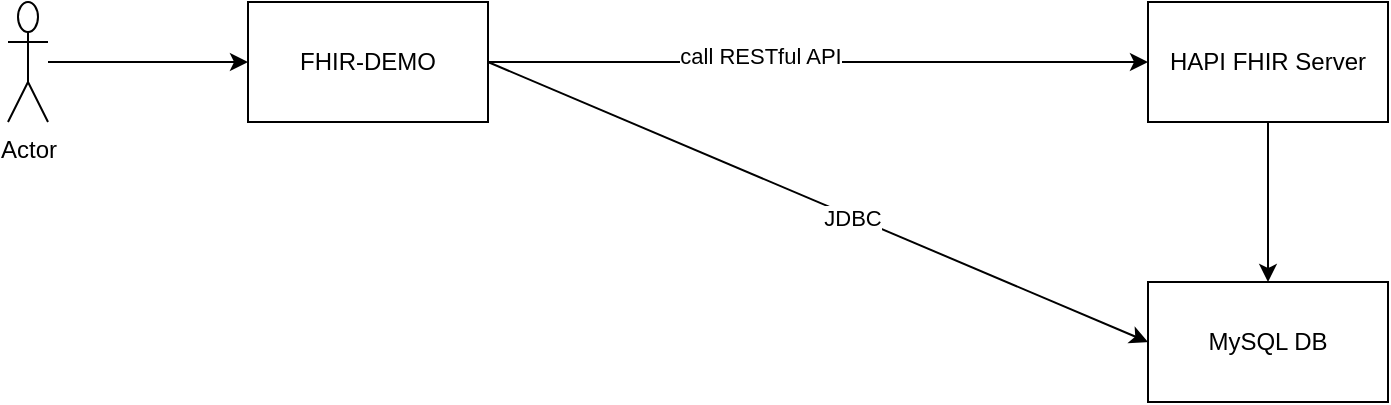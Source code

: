 <mxfile version="18.0.6" type="device"><diagram id="n3QTPZDojuxyZ--zB_C9" name="Page-1"><mxGraphModel dx="2156" dy="905" grid="1" gridSize="10" guides="1" tooltips="1" connect="1" arrows="1" fold="1" page="1" pageScale="1" pageWidth="827" pageHeight="1169" math="0" shadow="0"><root><mxCell id="0"/><mxCell id="1" parent="0"/><mxCell id="zOhjuTDXodSG6hJ9DQRH-10" style="edgeStyle=orthogonalEdgeStyle;rounded=0;orthogonalLoop=1;jettySize=auto;html=1;entryX=0;entryY=0.5;entryDx=0;entryDy=0;" edge="1" parent="1" source="zOhjuTDXodSG6hJ9DQRH-8" target="zOhjuTDXodSG6hJ9DQRH-9"><mxGeometry relative="1" as="geometry"/></mxCell><mxCell id="zOhjuTDXodSG6hJ9DQRH-11" value="call RESTful API" style="edgeLabel;html=1;align=center;verticalAlign=middle;resizable=0;points=[];" vertex="1" connectable="0" parent="zOhjuTDXodSG6hJ9DQRH-10"><mxGeometry x="-0.179" y="3" relative="1" as="geometry"><mxPoint as="offset"/></mxGeometry></mxCell><mxCell id="zOhjuTDXodSG6hJ9DQRH-18" style="rounded=0;orthogonalLoop=1;jettySize=auto;html=1;entryX=0;entryY=0.5;entryDx=0;entryDy=0;exitX=1;exitY=0.5;exitDx=0;exitDy=0;" edge="1" parent="1" source="zOhjuTDXodSG6hJ9DQRH-8" target="zOhjuTDXodSG6hJ9DQRH-16"><mxGeometry relative="1" as="geometry"/></mxCell><mxCell id="zOhjuTDXodSG6hJ9DQRH-19" value="JDBC" style="edgeLabel;html=1;align=center;verticalAlign=middle;resizable=0;points=[];" vertex="1" connectable="0" parent="zOhjuTDXodSG6hJ9DQRH-18"><mxGeometry x="0.102" y="-1" relative="1" as="geometry"><mxPoint as="offset"/></mxGeometry></mxCell><mxCell id="zOhjuTDXodSG6hJ9DQRH-8" value="FHIR-DEMO" style="rounded=0;whiteSpace=wrap;html=1;" vertex="1" parent="1"><mxGeometry x="100" y="300" width="120" height="60" as="geometry"/></mxCell><mxCell id="zOhjuTDXodSG6hJ9DQRH-17" value="" style="edgeStyle=orthogonalEdgeStyle;rounded=0;orthogonalLoop=1;jettySize=auto;html=1;" edge="1" parent="1" source="zOhjuTDXodSG6hJ9DQRH-9" target="zOhjuTDXodSG6hJ9DQRH-16"><mxGeometry relative="1" as="geometry"/></mxCell><mxCell id="zOhjuTDXodSG6hJ9DQRH-9" value="HAPI FHIR Server" style="rounded=0;whiteSpace=wrap;html=1;" vertex="1" parent="1"><mxGeometry x="550" y="300" width="120" height="60" as="geometry"/></mxCell><mxCell id="zOhjuTDXodSG6hJ9DQRH-13" style="edgeStyle=orthogonalEdgeStyle;rounded=0;orthogonalLoop=1;jettySize=auto;html=1;entryX=0;entryY=0.5;entryDx=0;entryDy=0;" edge="1" parent="1" source="zOhjuTDXodSG6hJ9DQRH-12" target="zOhjuTDXodSG6hJ9DQRH-8"><mxGeometry relative="1" as="geometry"/></mxCell><mxCell id="zOhjuTDXodSG6hJ9DQRH-12" value="Actor" style="shape=umlActor;verticalLabelPosition=bottom;verticalAlign=top;html=1;outlineConnect=0;" vertex="1" parent="1"><mxGeometry x="-20" y="300" width="20" height="60" as="geometry"/></mxCell><mxCell id="zOhjuTDXodSG6hJ9DQRH-16" value="MySQL DB" style="whiteSpace=wrap;html=1;rounded=0;" vertex="1" parent="1"><mxGeometry x="550" y="440" width="120" height="60" as="geometry"/></mxCell></root></mxGraphModel></diagram></mxfile>
